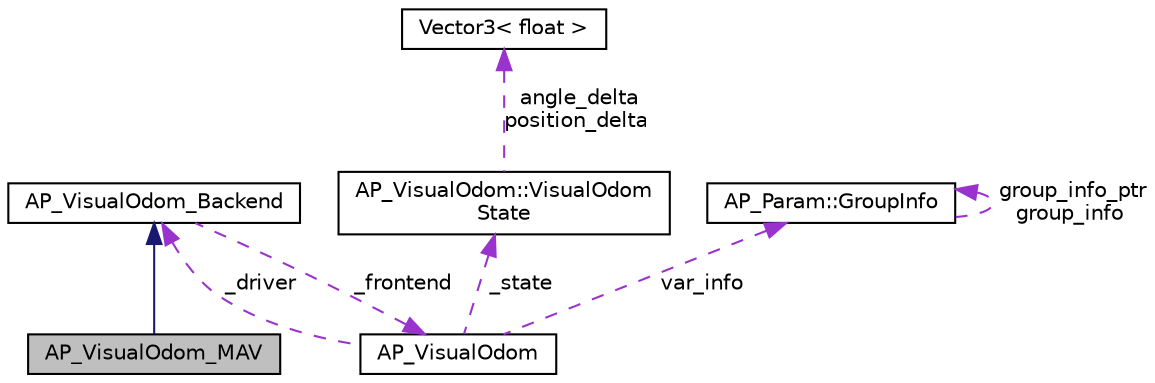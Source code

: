 digraph "AP_VisualOdom_MAV"
{
 // INTERACTIVE_SVG=YES
  edge [fontname="Helvetica",fontsize="10",labelfontname="Helvetica",labelfontsize="10"];
  node [fontname="Helvetica",fontsize="10",shape=record];
  Node1 [label="AP_VisualOdom_MAV",height=0.2,width=0.4,color="black", fillcolor="grey75", style="filled", fontcolor="black"];
  Node2 -> Node1 [dir="back",color="midnightblue",fontsize="10",style="solid",fontname="Helvetica"];
  Node2 [label="AP_VisualOdom_Backend",height=0.2,width=0.4,color="black", fillcolor="white", style="filled",URL="$classAP__VisualOdom__Backend.html"];
  Node3 -> Node2 [dir="back",color="darkorchid3",fontsize="10",style="dashed",label=" _frontend" ,fontname="Helvetica"];
  Node3 [label="AP_VisualOdom",height=0.2,width=0.4,color="black", fillcolor="white", style="filled",URL="$classAP__VisualOdom.html"];
  Node2 -> Node3 [dir="back",color="darkorchid3",fontsize="10",style="dashed",label=" _driver" ,fontname="Helvetica"];
  Node4 -> Node3 [dir="back",color="darkorchid3",fontsize="10",style="dashed",label=" _state" ,fontname="Helvetica"];
  Node4 [label="AP_VisualOdom::VisualOdom\lState",height=0.2,width=0.4,color="black", fillcolor="white", style="filled",URL="$structAP__VisualOdom_1_1VisualOdomState.html"];
  Node5 -> Node4 [dir="back",color="darkorchid3",fontsize="10",style="dashed",label=" angle_delta\nposition_delta" ,fontname="Helvetica"];
  Node5 [label="Vector3\< float \>",height=0.2,width=0.4,color="black", fillcolor="white", style="filled",URL="$classVector3.html"];
  Node6 -> Node3 [dir="back",color="darkorchid3",fontsize="10",style="dashed",label=" var_info" ,fontname="Helvetica"];
  Node6 [label="AP_Param::GroupInfo",height=0.2,width=0.4,color="black", fillcolor="white", style="filled",URL="$structAP__Param_1_1GroupInfo.html"];
  Node6 -> Node6 [dir="back",color="darkorchid3",fontsize="10",style="dashed",label=" group_info_ptr\ngroup_info" ,fontname="Helvetica"];
}
